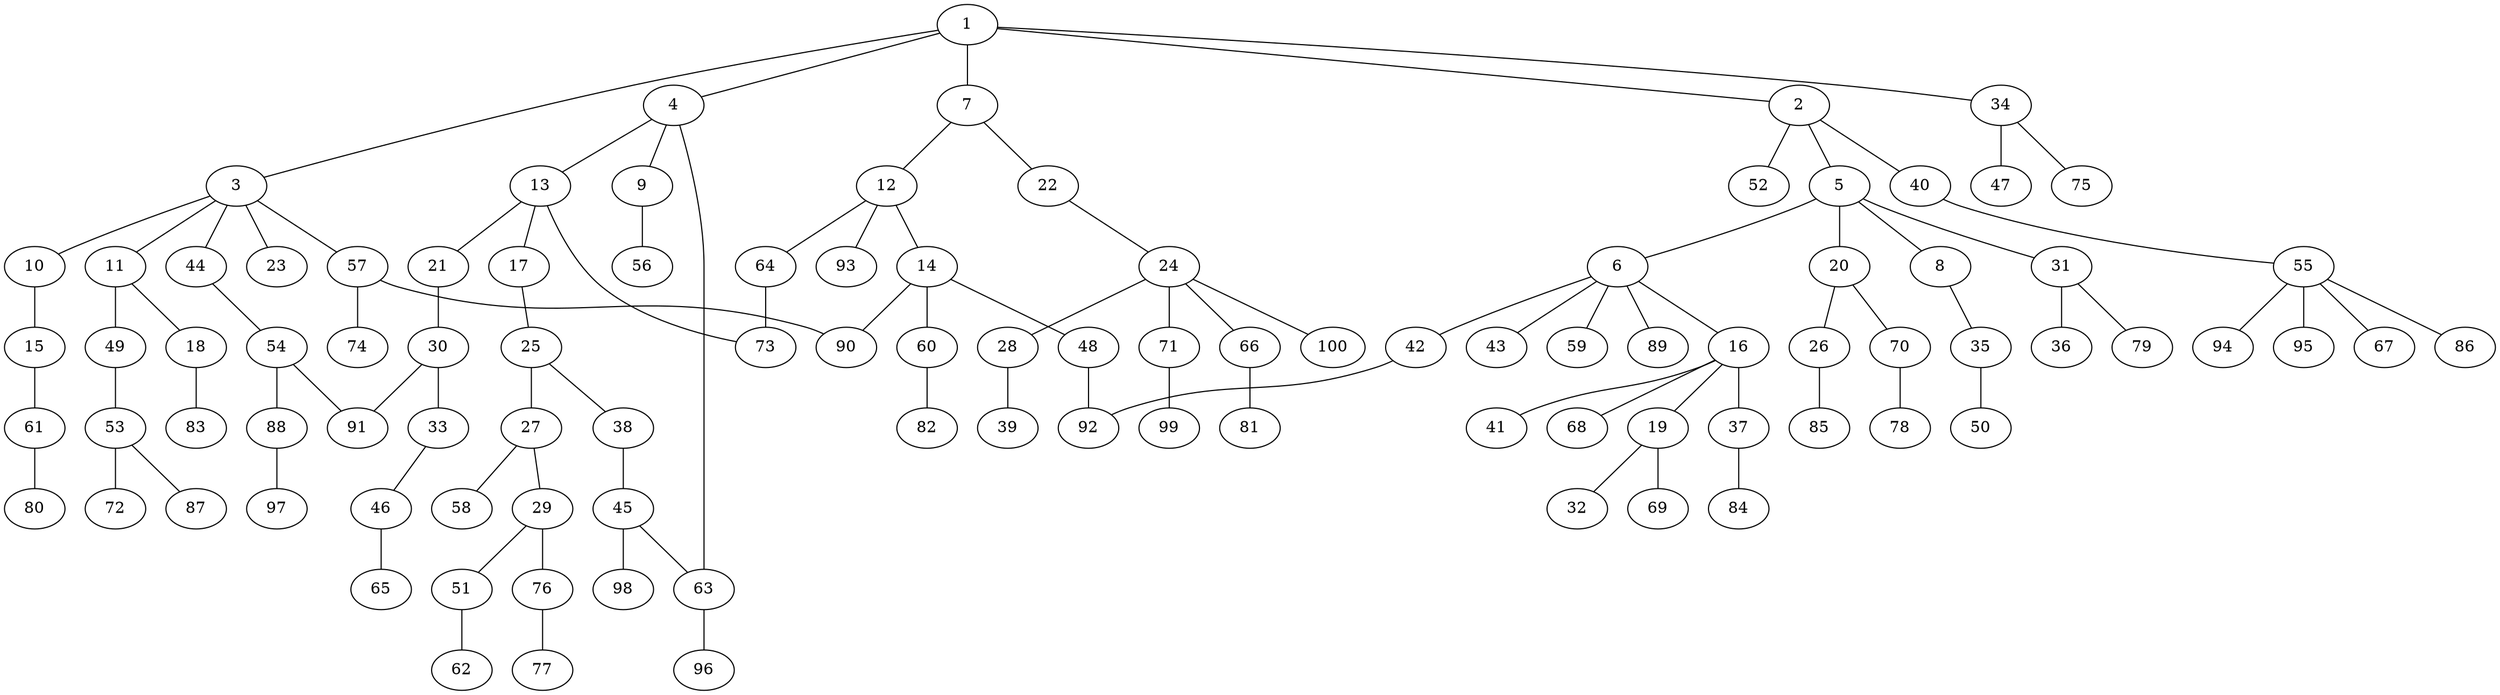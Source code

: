 graph graphname {1--2
1--3
1--4
1--7
1--34
2--5
2--40
2--52
3--10
3--11
3--23
3--44
3--57
4--9
4--13
4--63
5--6
5--8
5--20
5--31
6--16
6--42
6--43
6--59
6--89
7--12
7--22
8--35
9--56
10--15
11--18
11--49
12--14
12--64
12--93
13--17
13--21
13--73
14--48
14--60
14--90
15--61
16--19
16--37
16--41
16--68
17--25
18--83
19--32
19--69
20--26
20--70
21--30
22--24
24--28
24--66
24--71
24--100
25--27
25--38
26--85
27--29
27--58
28--39
29--51
29--76
30--33
30--91
31--36
31--79
33--46
34--47
34--75
35--50
37--84
38--45
40--55
42--92
44--54
45--63
45--98
46--65
48--92
49--53
51--62
53--72
53--87
54--88
54--91
55--67
55--86
55--94
55--95
57--74
57--90
60--82
61--80
63--96
64--73
66--81
70--78
71--99
76--77
88--97
}